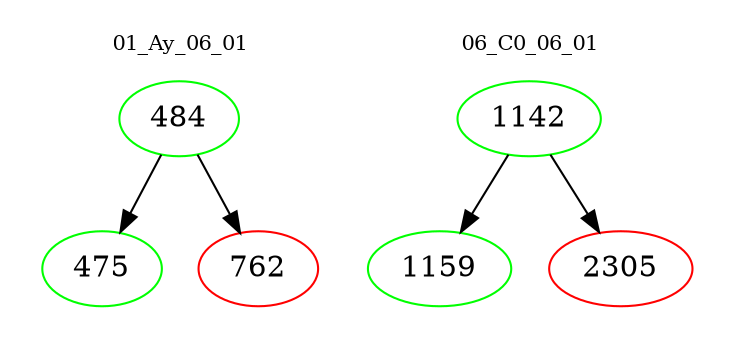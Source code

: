 digraph{
subgraph cluster_0 {
color = white
label = "01_Ay_06_01";
fontsize=10;
T0_484 [label="484", color="green"]
T0_484 -> T0_475 [color="black"]
T0_475 [label="475", color="green"]
T0_484 -> T0_762 [color="black"]
T0_762 [label="762", color="red"]
}
subgraph cluster_1 {
color = white
label = "06_C0_06_01";
fontsize=10;
T1_1142 [label="1142", color="green"]
T1_1142 -> T1_1159 [color="black"]
T1_1159 [label="1159", color="green"]
T1_1142 -> T1_2305 [color="black"]
T1_2305 [label="2305", color="red"]
}
}
